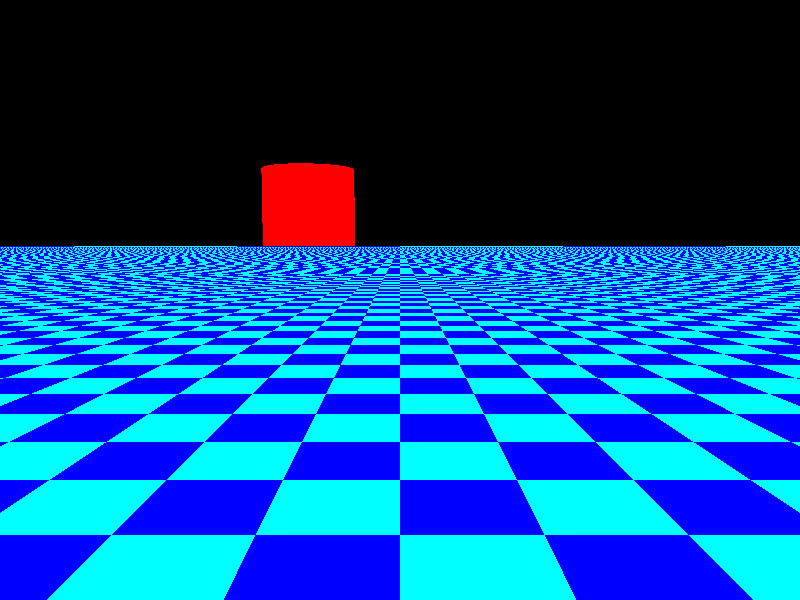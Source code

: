 #include "colors.inc"
#include "stones.inc"

background { color Black }

camera {
  location <0.0, 1.0, -10.0>
  look_at <0.0, 0.1, 0.0>
}

plane {
  y, -1
    texture {
        pigment {
            checker color Cyan, color Blue
        }
    }
}

light_source { <-5, 30, -30>}
light_source { <5, 30, -30> color White}

cylinder {
  <-6, 6, 30>, <-6, 1, 30>, 3
  texture { T_Stone25 scale 10}
  pigment { color Red}
}